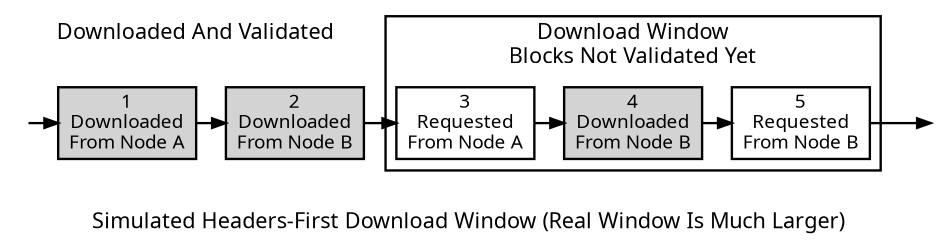 digraph {
// This file is licensed under the MIT License (MIT) available on
// http://opensource.org/licenses/MIT.

size="6.25";
rankdir=LR
nodesep=0.2;
ranksep=0.3;
splines="false"

edge [ penwidth = 1.75, fontname="Sans", ]
node [ penwidth = 1.75, shape = "box", fontname="Sans", ]
graph [ penwidth = 1.75, fontname="Sans", fontsize = 16 ]

subgraph cluster_verified {
    graph [ penwidth = 0 ];
    node [ style = "filled" ];

    block0 [ width=0, style = "invis", label = "" ];
    block1 [ label = "1\nDownloaded\nFrom Node A" ];
    block2 [ label = "2\nDownloaded\nFrom Node B" ];


    label = "Downloaded And Validated\n "
}

block0 -> block1;
block1 -> block2;
block2 -> block3 -> block4 -> block5;

block5 -> block6 [ minlen = 2 ];

block6 [ style = "invis", width = 0, label = "" ];

subgraph cluster_download_window {
    block3 [ label = "3\nRequested\nFrom Node A" ];
    block4 [ label = "4\nDownloaded\nFrom Node B", style = "filled" ];
    block5 [ label = "5\nRequested\nFrom Node B" ];

    label = "Download Window\nBlocks Not Validated Yet"
}

label = " \nSimulated Headers-First Download Window (Real Window Is Much Larger)"

}
